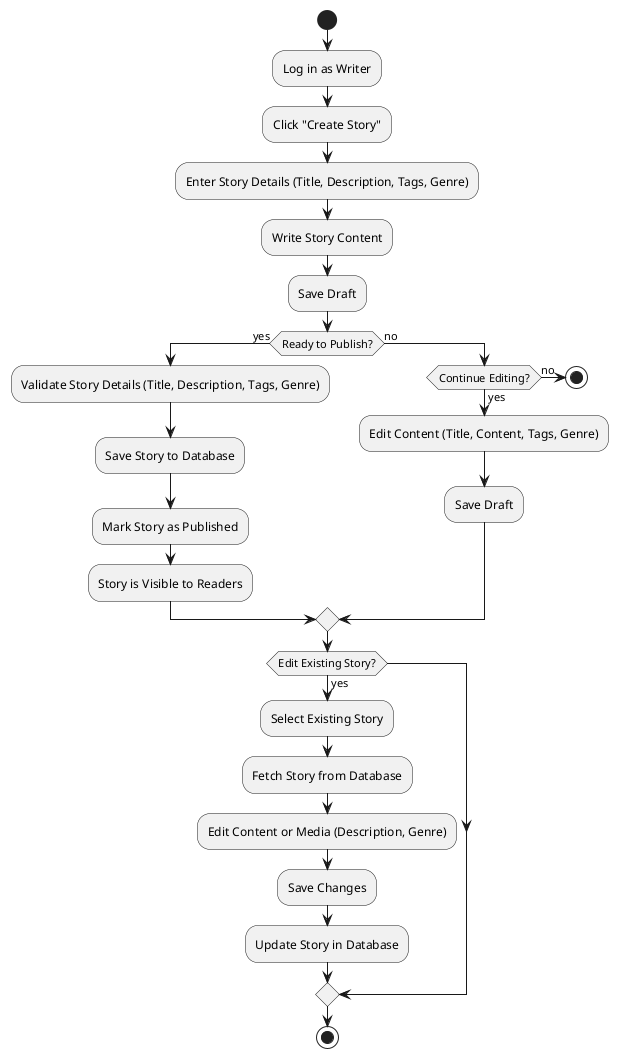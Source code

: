 @startuml
'https://plantuml.com/activity-diagram-beta

start
:Log in as Writer;
:Click "Create Story";
:Enter Story Details (Title, Description, Tags, Genre);
:Write Story Content;
:Save Draft;

if (Ready to Publish?) then (yes)
  :Validate Story Details (Title, Description, Tags, Genre);
  :Save Story to Database;
  :Mark Story as Published;
  :Story is Visible to Readers;
else (no)
  if (Continue Editing?) then (yes)
    :Edit Content (Title, Content, Tags, Genre);
    :Save Draft;
  else (no)
    stop
  endif
endif

if (Edit Existing Story?) then (yes)
  :Select Existing Story;
  :Fetch Story from Database;
  :Edit Content or Media (Description, Genre);
  :Save Changes;
  :Update Story in Database;
endif

stop
@enduml
